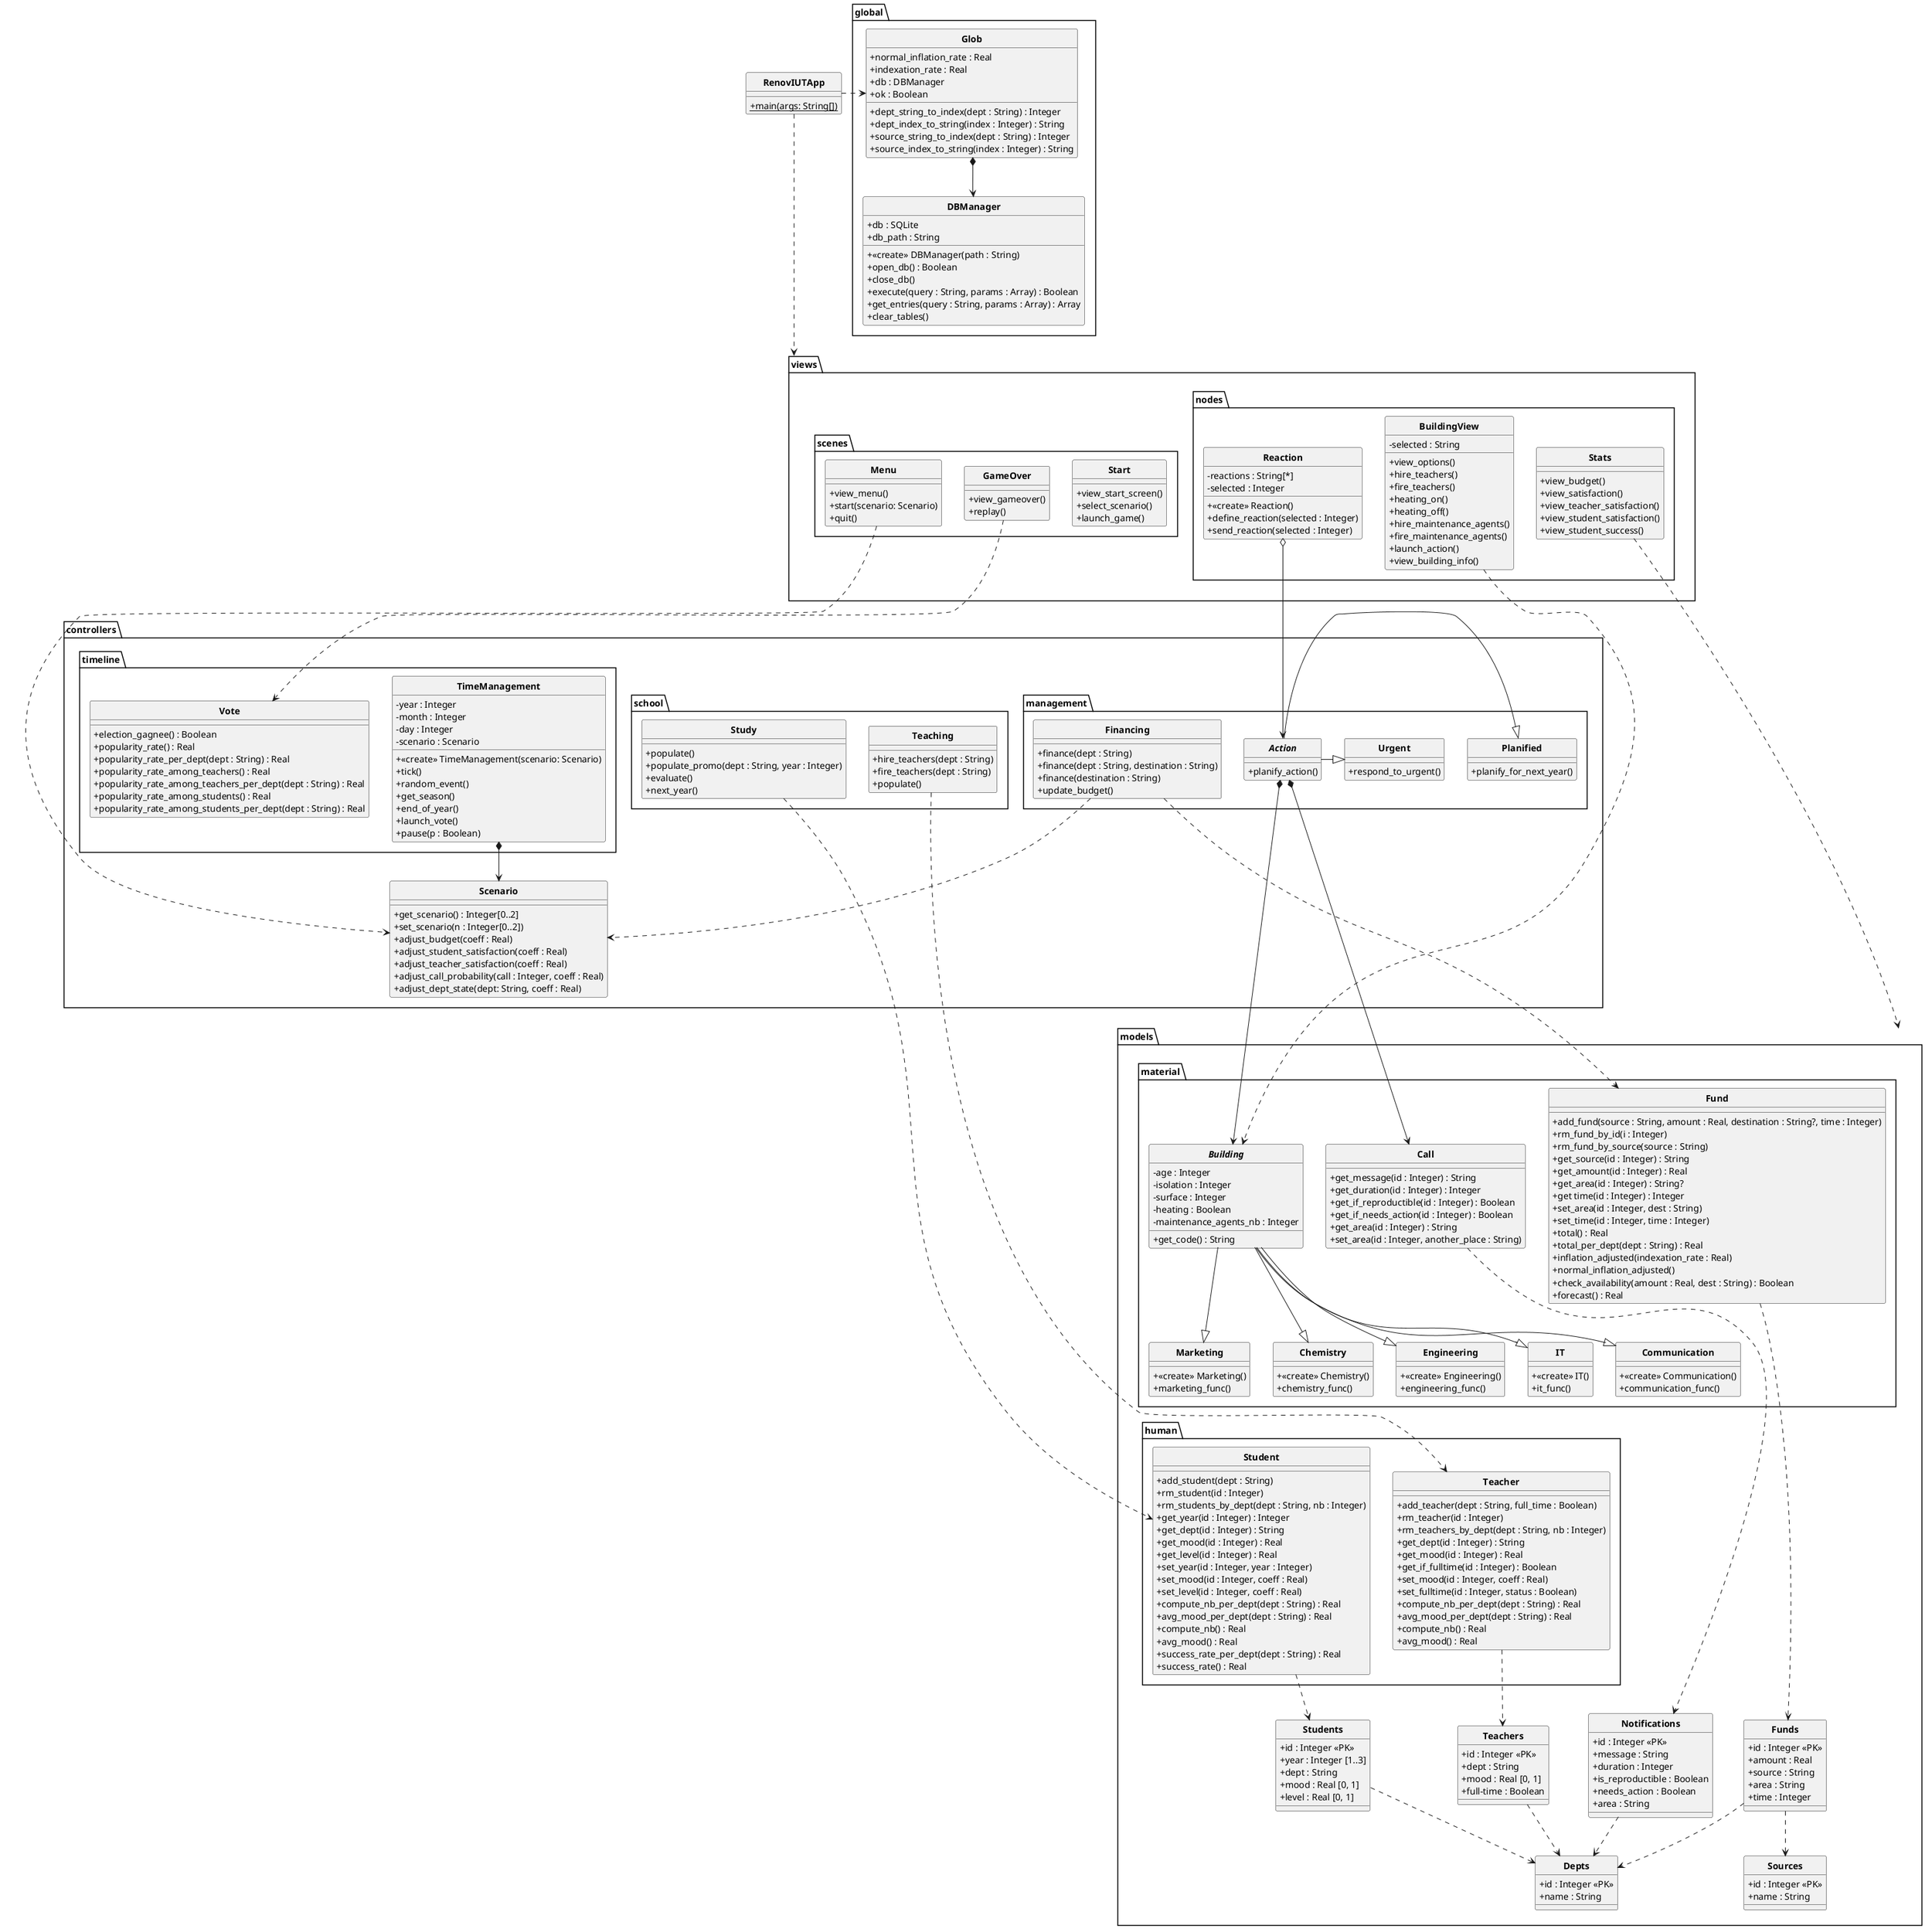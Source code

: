 @startuml RenovIUTApp

skinparam style strictuml
skinparam classAttributeIconSize 0
skinparam classFontStyle Bold
hide enum methods

class RenovIUTApp
{
    + {static} main(args: String[])
}

package global {
    class DBManager
    {
    	+ db : SQLite
    	+ db_path : String
    	+ <<create>> DBManager(path : String)
    	+ open_db() : Boolean
    	+ close_db()
    	+ execute(query : String, params : Array) : Boolean
    	+ get_entries(query : String, params : Array) : Array
    	+ clear_tables()
    }

    class Glob
    {
    	+ normal_inflation_rate : Real
    	+ indexation_rate : Real
    	+ db : DBManager
    	+ ok : Boolean
    	+ dept_string_to_index(dept : String) : Integer
    	+ dept_index_to_string(index : Integer) : String
    	+ source_string_to_index(dept : String) : Integer
    	+ source_index_to_string(index : Integer) : String
    }
}

package views
{
    package nodes
    {
        class BuildingView
        {
            - selected : String
            + view_options()
            + hire_teachers()
            + fire_teachers()
            + heating_on()
            + heating_off()
            + hire_maintenance_agents()
            + fire_maintenance_agents()
            + launch_action()
            + view_building_info()
        }

        class Stats
        {
            + view_budget()
            + view_satisfaction()
            + view_teacher_satisfaction()
            + view_student_satisfaction()
            + view_student_success()
        }

        class Reaction
        {
            - reactions : String[*]
            - selected : Integer
            + <<create>> Reaction()
            + define_reaction(selected : Integer)
            + send_reaction(selected : Integer)

        }
    }

    package scenes
    {
        class Start
        {
            + view_start_screen()
            + select_scenario()
            + launch_game()
        }

        class Menu
        {
            + view_menu()
            + start(scenario: Scenario)
            + quit()
        }

        class GameOver
        {
            + view_gameover()
            + replay()
        }
    }
}

package controllers
{
		package timeline {
			class TimeManagement
			{
					- year : Integer
					- month : Integer
					- day : Integer
					- scenario : Scenario
					+ <<create>> TimeManagement(scenario: Scenario)
					+ tick()
					+ random_event()
					+ get_season()
					+ end_of_year()
					+ launch_vote()
					+ pause(p : Boolean)
			}

					class Vote
			{
					+ election_gagnee() : Boolean
					+ popularity_rate() : Real
					+ popularity_rate_per_dept(dept : String) : Real
					+ popularity_rate_among_teachers() : Real
					+ popularity_rate_among_teachers_per_dept(dept : String) : Real
					+ popularity_rate_among_students() : Real
					+ popularity_rate_among_students_per_dept(dept : String) : Real
			}
    }

    package school
    {
        class Teaching
        {
            + hire_teachers(dept : String)
            + fire_teachers(dept : String)
            + populate()
        }

        class Study
        {
            + populate()
            + populate_promo(dept : String, year : Integer)
            + evaluate()
            + next_year()
        }
    }

    package management
    {
        class Financing
        {
            + finance(dept : String)
            + finance(dept : String, destination : String)
            + finance(destination : String)
            + update_budget()
        }

        abstract class Action
        {
            + planify_action()
        }

        class Planified
        {
            + planify_for_next_year()
        }

        class Urgent
        {
            + respond_to_urgent()
        }
    }

		class Scenario
		{
				+ get_scenario() : Integer[0..2]
				+ set_scenario(n : Integer[0..2])
				+ adjust_budget(coeff : Real)
				+ adjust_student_satisfaction(coeff : Real)
				+ adjust_teacher_satisfaction(coeff : Real)
				+ adjust_call_probability(call : Integer, coeff : Real)
				+ adjust_dept_state(dept: String, coeff : Real)
		}
}

package models
{
		package human {
				class Student
				{
						+ add_student(dept : String)
						+ rm_student(id : Integer)
						+ rm_students_by_dept(dept : String, nb : Integer)
						+ get_year(id : Integer) : Integer
						+ get_dept(id : Integer) : String
						+ get_mood(id : Integer) : Real
						+ get_level(id : Integer) : Real
						+ set_year(id : Integer, year : Integer)
						+ set_mood(id : Integer, coeff : Real)
						+ set_level(id : Integer, coeff : Real)
						+ compute_nb_per_dept(dept : String) : Real
						+ avg_mood_per_dept(dept : String) : Real
						+ compute_nb() : Real
						+ avg_mood() : Real
						+ success_rate_per_dept(dept : String) : Real
						+ success_rate() : Real
				}

				class Teacher
				{
						+ add_teacher(dept : String, full_time : Boolean)
						+ rm_teacher(id : Integer)
						+ rm_teachers_by_dept(dept : String, nb : Integer)
						+ get_dept(id : Integer) : String
						+ get_mood(id : Integer) : Real
						+ get_if_fulltime(id : Integer) : Boolean
						+ set_mood(id : Integer, coeff : Real)
						+ set_fulltime(id : Integer, status : Boolean)
						+ compute_nb_per_dept(dept : String) : Real
						+ avg_mood_per_dept(dept : String) : Real
						+ compute_nb() : Real
						+ avg_mood() : Real
				}
    }

		package material {
			abstract class Building
			{
				- age : Integer
				- isolation : Integer
				- surface : Integer
				- heating : Boolean
				- maintenance_agents_nb : Integer
				+ get_code() : String
			}

			class IT
			{
				+ <<create>> IT()
				+ it_func()
			}

			class Communication
			{
				+ <<create>> Communication()
				+ communication_func()
			}

			class Marketing
			{
				+ <<create>> Marketing()
				+ marketing_func()
			}

			class Chemistry
			{
				+ <<create>> Chemistry()
				+ chemistry_func()
			}

			class Engineering
			{
				+ <<create>> Engineering()
				+ engineering_func()
			}

			class Fund
			{
				+ add_fund(source : String, amount : Real, destination : String?, time : Integer)
				+ rm_fund_by_id(i : Integer)
			    + rm_fund_by_source(source : String)
				+ get_source(id : Integer) : String
				+ get_amount(id : Integer) : Real
				+ get_area(id : Integer) : String?
				+ get time(id : Integer) : Integer
				+ set_area(id : Integer, dest : String)
				+ set_time(id : Integer, time : Integer)
				+ total() : Real
				+ total_per_dept(dept : String) : Real
				+ inflation_adjusted(indexation_rate : Real)
				+ normal_inflation_adjusted()
				+ check_availability(amount : Real, dest : String) : Boolean
				+ forecast() : Real
			}

			class Call
			{
				+ get_message(id : Integer) : String
				+ get_duration(id : Integer) : Integer
				+ get_if_reproductible(id : Integer) : Boolean
				+ get_if_needs_action(id : Integer) : Boolean
				+ get_area(id : Integer) : String
				+ set_area(id : Integer, another_place : String)
			}
    }

        class Students
        {
            + id : Integer <<PK>>
            + year : Integer [1..3]
            + dept : String
            + mood : Real [0, 1]
            + level : Real [0, 1]
        }

        class Teachers
        {
            + id : Integer <<PK>>
            + dept : String
            + mood : Real [0, 1]
            + full-time : Boolean
        }

        class Funds
        {
            + id : Integer <<PK>>
            + amount : Real
            + source : String
            + area : String
            + time : Integer
        }

        class Notifications
        {
            + id : Integer <<PK>>
            + message : String
            + duration : Integer
            + is_reproductible : Boolean
            + needs_action : Boolean
            + area : String
        }

        class Depts
        {
            + id : Integer <<PK>>
            + name : String
        }

        class Sources
        {
            + id : Integer <<PK>>
            + name : String
        }
}


RenovIUTApp ...> views
RenovIUTApp .> Glob
BuildingView ...> Building
Stats ....> models
GameOver ..> Vote
Study ..> Student
Teaching ..> Teacher
Financing ..> Fund
Action *---> Building
Student ..> Students
Teacher ..> Teachers
Fund ....> Funds
Call ....> Notifications
Teachers ..> Depts
Students ..> Depts
Funds ..> Depts
Notifications ..> Depts
Funds ..> Sources
Reaction o--> Action

Building --|> IT
Building --|> Communication
Building --|> Marketing
Building --|> Chemistry
Building --|> Engineering
Action -|> Urgent
Action -|> Planified
Action *--> Call

TimeManagement *--> Scenario
Financing ..> Scenario
Menu ..> Scenario

Glob *--> DBManager

@enduml
